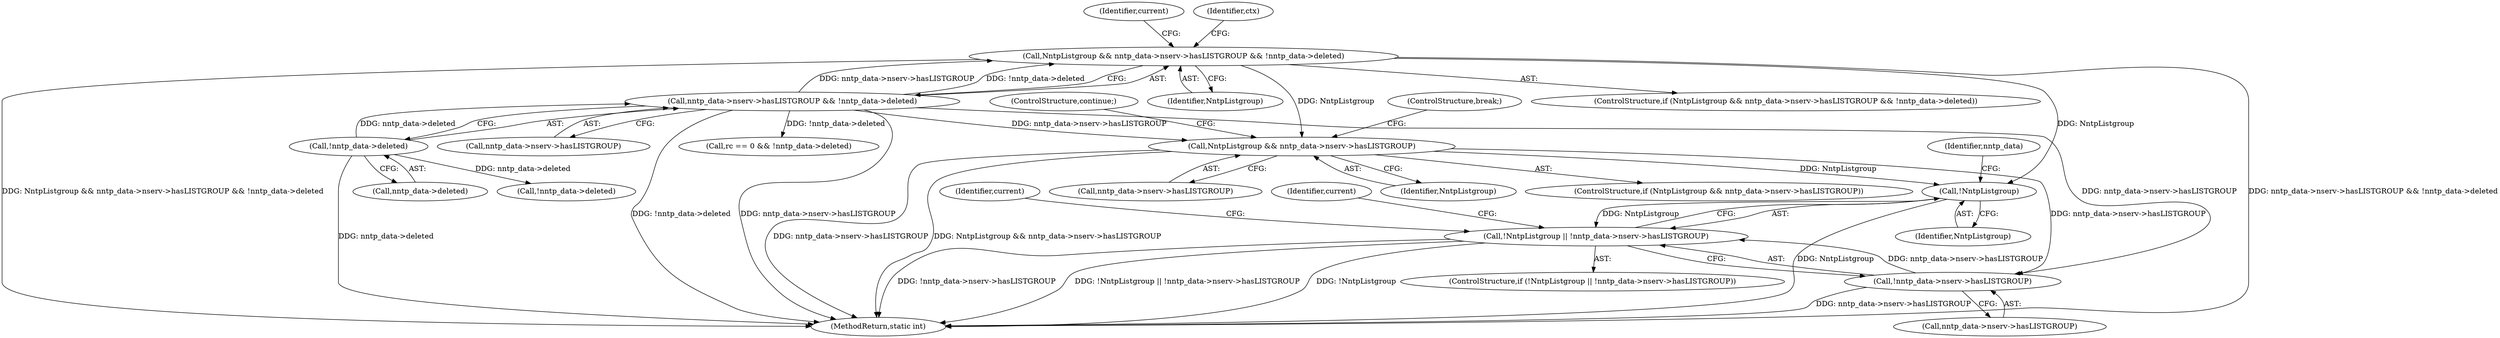 digraph "0_neomutt_9e927affe3a021175f354af5fa01d22657c20585@pointer" {
"1000532" [label="(Call,NntpListgroup && nntp_data->nserv->hasLISTGROUP)"];
"1000210" [label="(Call,NntpListgroup && nntp_data->nserv->hasLISTGROUP && !nntp_data->deleted)"];
"1000212" [label="(Call,nntp_data->nserv->hasLISTGROUP && !nntp_data->deleted)"];
"1000218" [label="(Call,!nntp_data->deleted)"];
"1000732" [label="(Call,!NntpListgroup)"];
"1000731" [label="(Call,!NntpListgroup || !nntp_data->nserv->hasLISTGROUP)"];
"1000734" [label="(Call,!nntp_data->nserv->hasLISTGROUP)"];
"1000731" [label="(Call,!NntpListgroup || !nntp_data->nserv->hasLISTGROUP)"];
"1000730" [label="(ControlStructure,if (!NntpListgroup || !nntp_data->nserv->hasLISTGROUP))"];
"1000534" [label="(Call,nntp_data->nserv->hasLISTGROUP)"];
"1000212" [label="(Call,nntp_data->nserv->hasLISTGROUP && !nntp_data->deleted)"];
"1000532" [label="(Call,NntpListgroup && nntp_data->nserv->hasLISTGROUP)"];
"1000219" [label="(Call,nntp_data->deleted)"];
"1000218" [label="(Call,!nntp_data->deleted)"];
"1000343" [label="(Identifier,current)"];
"1000226" [label="(Identifier,ctx)"];
"1000732" [label="(Call,!NntpListgroup)"];
"1000737" [label="(Identifier,nntp_data)"];
"1000752" [label="(Call,!nntp_data->deleted)"];
"1000539" [label="(ControlStructure,break;)"];
"1000210" [label="(Call,NntpListgroup && nntp_data->nserv->hasLISTGROUP && !nntp_data->deleted)"];
"1000746" [label="(Identifier,current)"];
"1000211" [label="(Identifier,NntpListgroup)"];
"1000748" [label="(Call,rc == 0 && !nntp_data->deleted)"];
"1000741" [label="(Identifier,current)"];
"1000734" [label="(Call,!nntp_data->nserv->hasLISTGROUP)"];
"1000735" [label="(Call,nntp_data->nserv->hasLISTGROUP)"];
"1000541" [label="(ControlStructure,continue;)"];
"1000533" [label="(Identifier,NntpListgroup)"];
"1000824" [label="(MethodReturn,static int)"];
"1000213" [label="(Call,nntp_data->nserv->hasLISTGROUP)"];
"1000209" [label="(ControlStructure,if (NntpListgroup && nntp_data->nserv->hasLISTGROUP && !nntp_data->deleted))"];
"1000733" [label="(Identifier,NntpListgroup)"];
"1000531" [label="(ControlStructure,if (NntpListgroup && nntp_data->nserv->hasLISTGROUP))"];
"1000532" -> "1000531"  [label="AST: "];
"1000532" -> "1000533"  [label="CFG: "];
"1000532" -> "1000534"  [label="CFG: "];
"1000533" -> "1000532"  [label="AST: "];
"1000534" -> "1000532"  [label="AST: "];
"1000539" -> "1000532"  [label="CFG: "];
"1000541" -> "1000532"  [label="CFG: "];
"1000532" -> "1000824"  [label="DDG: nntp_data->nserv->hasLISTGROUP"];
"1000532" -> "1000824"  [label="DDG: NntpListgroup && nntp_data->nserv->hasLISTGROUP"];
"1000210" -> "1000532"  [label="DDG: NntpListgroup"];
"1000212" -> "1000532"  [label="DDG: nntp_data->nserv->hasLISTGROUP"];
"1000532" -> "1000732"  [label="DDG: NntpListgroup"];
"1000532" -> "1000734"  [label="DDG: nntp_data->nserv->hasLISTGROUP"];
"1000210" -> "1000209"  [label="AST: "];
"1000210" -> "1000211"  [label="CFG: "];
"1000210" -> "1000212"  [label="CFG: "];
"1000211" -> "1000210"  [label="AST: "];
"1000212" -> "1000210"  [label="AST: "];
"1000226" -> "1000210"  [label="CFG: "];
"1000343" -> "1000210"  [label="CFG: "];
"1000210" -> "1000824"  [label="DDG: NntpListgroup && nntp_data->nserv->hasLISTGROUP && !nntp_data->deleted"];
"1000210" -> "1000824"  [label="DDG: nntp_data->nserv->hasLISTGROUP && !nntp_data->deleted"];
"1000212" -> "1000210"  [label="DDG: nntp_data->nserv->hasLISTGROUP"];
"1000212" -> "1000210"  [label="DDG: !nntp_data->deleted"];
"1000210" -> "1000732"  [label="DDG: NntpListgroup"];
"1000212" -> "1000213"  [label="CFG: "];
"1000212" -> "1000218"  [label="CFG: "];
"1000213" -> "1000212"  [label="AST: "];
"1000218" -> "1000212"  [label="AST: "];
"1000212" -> "1000824"  [label="DDG: !nntp_data->deleted"];
"1000212" -> "1000824"  [label="DDG: nntp_data->nserv->hasLISTGROUP"];
"1000218" -> "1000212"  [label="DDG: nntp_data->deleted"];
"1000212" -> "1000734"  [label="DDG: nntp_data->nserv->hasLISTGROUP"];
"1000212" -> "1000748"  [label="DDG: !nntp_data->deleted"];
"1000218" -> "1000219"  [label="CFG: "];
"1000219" -> "1000218"  [label="AST: "];
"1000218" -> "1000824"  [label="DDG: nntp_data->deleted"];
"1000218" -> "1000752"  [label="DDG: nntp_data->deleted"];
"1000732" -> "1000731"  [label="AST: "];
"1000732" -> "1000733"  [label="CFG: "];
"1000733" -> "1000732"  [label="AST: "];
"1000737" -> "1000732"  [label="CFG: "];
"1000731" -> "1000732"  [label="CFG: "];
"1000732" -> "1000824"  [label="DDG: NntpListgroup"];
"1000732" -> "1000731"  [label="DDG: NntpListgroup"];
"1000731" -> "1000730"  [label="AST: "];
"1000731" -> "1000734"  [label="CFG: "];
"1000734" -> "1000731"  [label="AST: "];
"1000741" -> "1000731"  [label="CFG: "];
"1000746" -> "1000731"  [label="CFG: "];
"1000731" -> "1000824"  [label="DDG: !nntp_data->nserv->hasLISTGROUP"];
"1000731" -> "1000824"  [label="DDG: !NntpListgroup || !nntp_data->nserv->hasLISTGROUP"];
"1000731" -> "1000824"  [label="DDG: !NntpListgroup"];
"1000734" -> "1000731"  [label="DDG: nntp_data->nserv->hasLISTGROUP"];
"1000734" -> "1000735"  [label="CFG: "];
"1000735" -> "1000734"  [label="AST: "];
"1000734" -> "1000824"  [label="DDG: nntp_data->nserv->hasLISTGROUP"];
}
